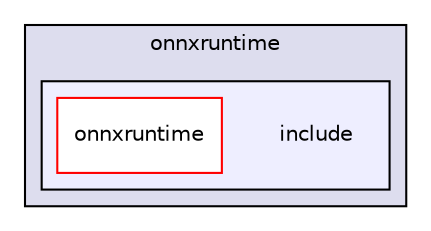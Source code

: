 digraph "onnxruntime/include" {
  compound=true
  node [ fontsize="10", fontname="Helvetica"];
  edge [ labelfontsize="10", labelfontname="Helvetica"];
  subgraph clusterdir_e3b9a701244be82c687fe9b0a9acac94 {
    graph [ bgcolor="#ddddee", pencolor="black", label="onnxruntime" fontname="Helvetica", fontsize="10", URL="dir_e3b9a701244be82c687fe9b0a9acac94.html"]
  subgraph clusterdir_f44f875884e6b767c5658db22ccaab42 {
    graph [ bgcolor="#eeeeff", pencolor="black", label="" URL="dir_f44f875884e6b767c5658db22ccaab42.html"];
    dir_f44f875884e6b767c5658db22ccaab42 [shape=plaintext label="include"];
    dir_d6e79b97d95370e0e9b61c930d6d50a9 [shape=box label="onnxruntime" color="red" fillcolor="white" style="filled" URL="dir_d6e79b97d95370e0e9b61c930d6d50a9.html"];
  }
  }
}
